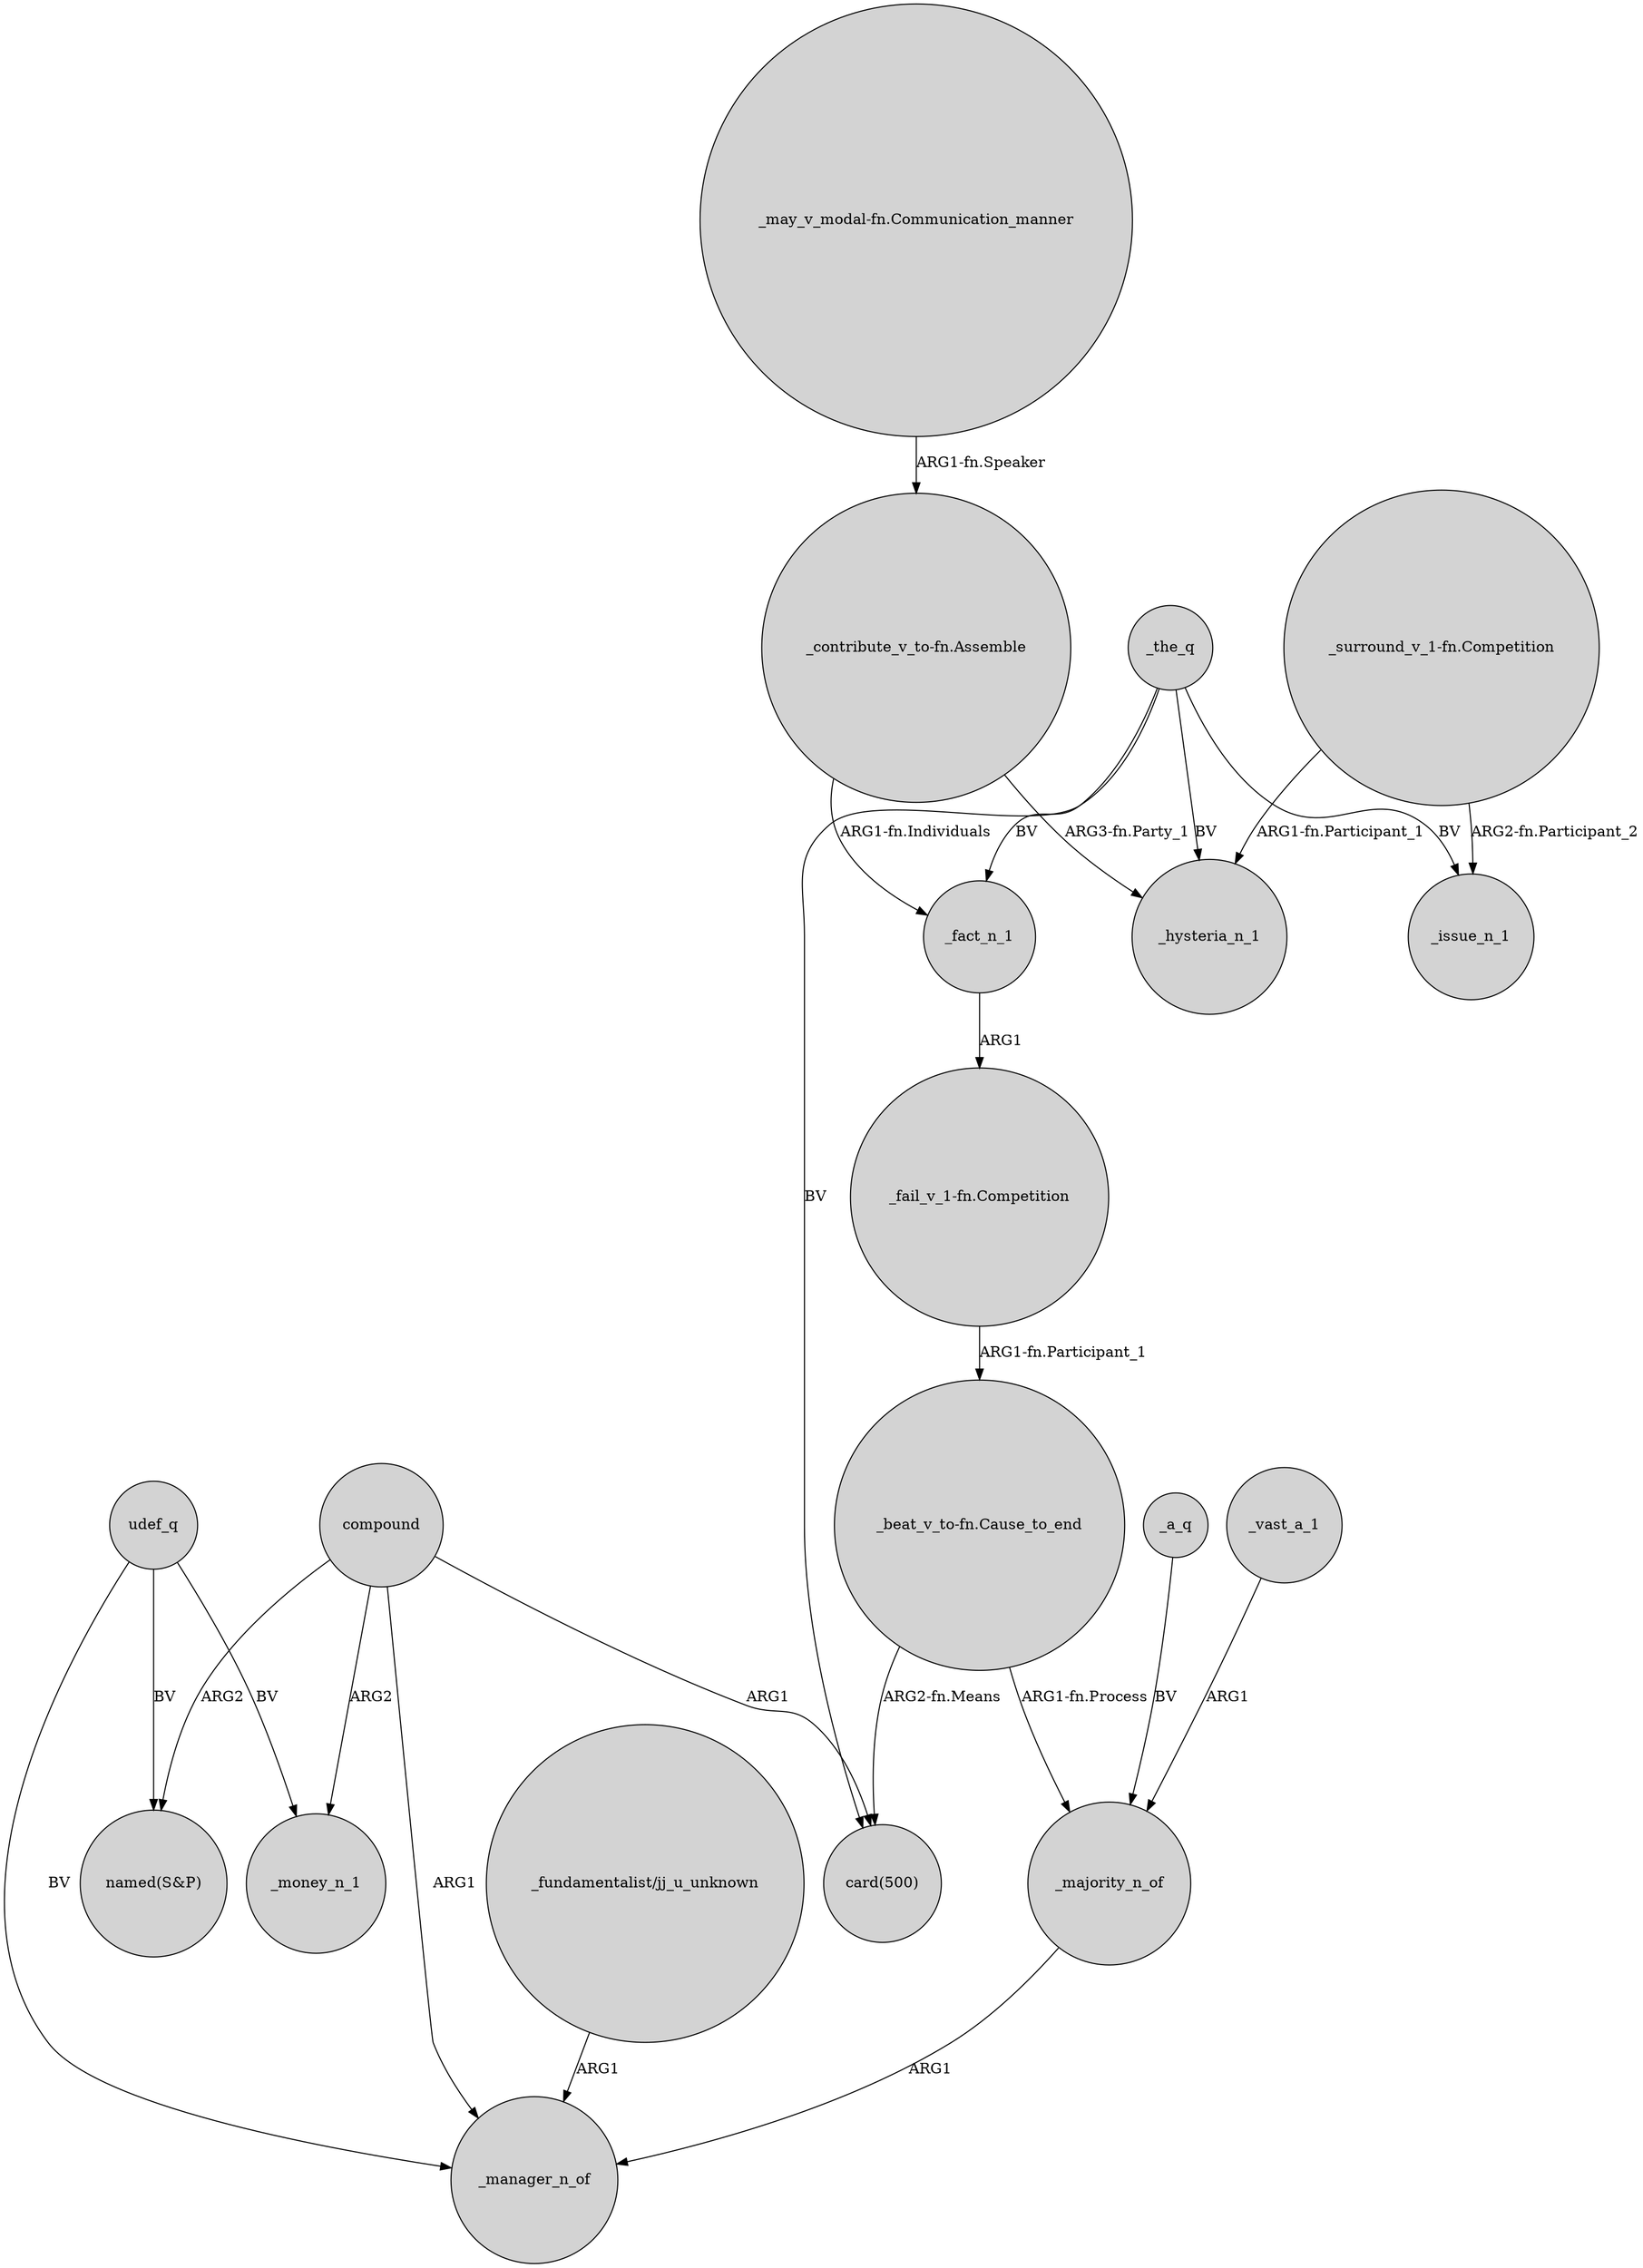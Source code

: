 digraph {
	node [shape=circle style=filled]
	compound -> "named(S&P)" [label=ARG2]
	"_fail_v_1-fn.Competition" -> "_beat_v_to-fn.Cause_to_end" [label="ARG1-fn.Participant_1"]
	_a_q -> _majority_n_of [label=BV]
	udef_q -> _manager_n_of [label=BV]
	"_fundamentalist/jj_u_unknown" -> _manager_n_of [label=ARG1]
	"_may_v_modal-fn.Communication_manner" -> "_contribute_v_to-fn.Assemble" [label="ARG1-fn.Speaker"]
	"_surround_v_1-fn.Competition" -> _hysteria_n_1 [label="ARG1-fn.Participant_1"]
	_fact_n_1 -> "_fail_v_1-fn.Competition" [label=ARG1]
	_the_q -> _hysteria_n_1 [label=BV]
	udef_q -> _money_n_1 [label=BV]
	_the_q -> _fact_n_1 [label=BV]
	"_surround_v_1-fn.Competition" -> _issue_n_1 [label="ARG2-fn.Participant_2"]
	_the_q -> "card(500)" [label=BV]
	_vast_a_1 -> _majority_n_of [label=ARG1]
	compound -> "card(500)" [label=ARG1]
	compound -> _money_n_1 [label=ARG2]
	"_contribute_v_to-fn.Assemble" -> _fact_n_1 [label="ARG1-fn.Individuals"]
	"_contribute_v_to-fn.Assemble" -> _hysteria_n_1 [label="ARG3-fn.Party_1"]
	_majority_n_of -> _manager_n_of [label=ARG1]
	"_beat_v_to-fn.Cause_to_end" -> "card(500)" [label="ARG2-fn.Means"]
	compound -> _manager_n_of [label=ARG1]
	udef_q -> "named(S&P)" [label=BV]
	"_beat_v_to-fn.Cause_to_end" -> _majority_n_of [label="ARG1-fn.Process"]
	_the_q -> _issue_n_1 [label=BV]
}
